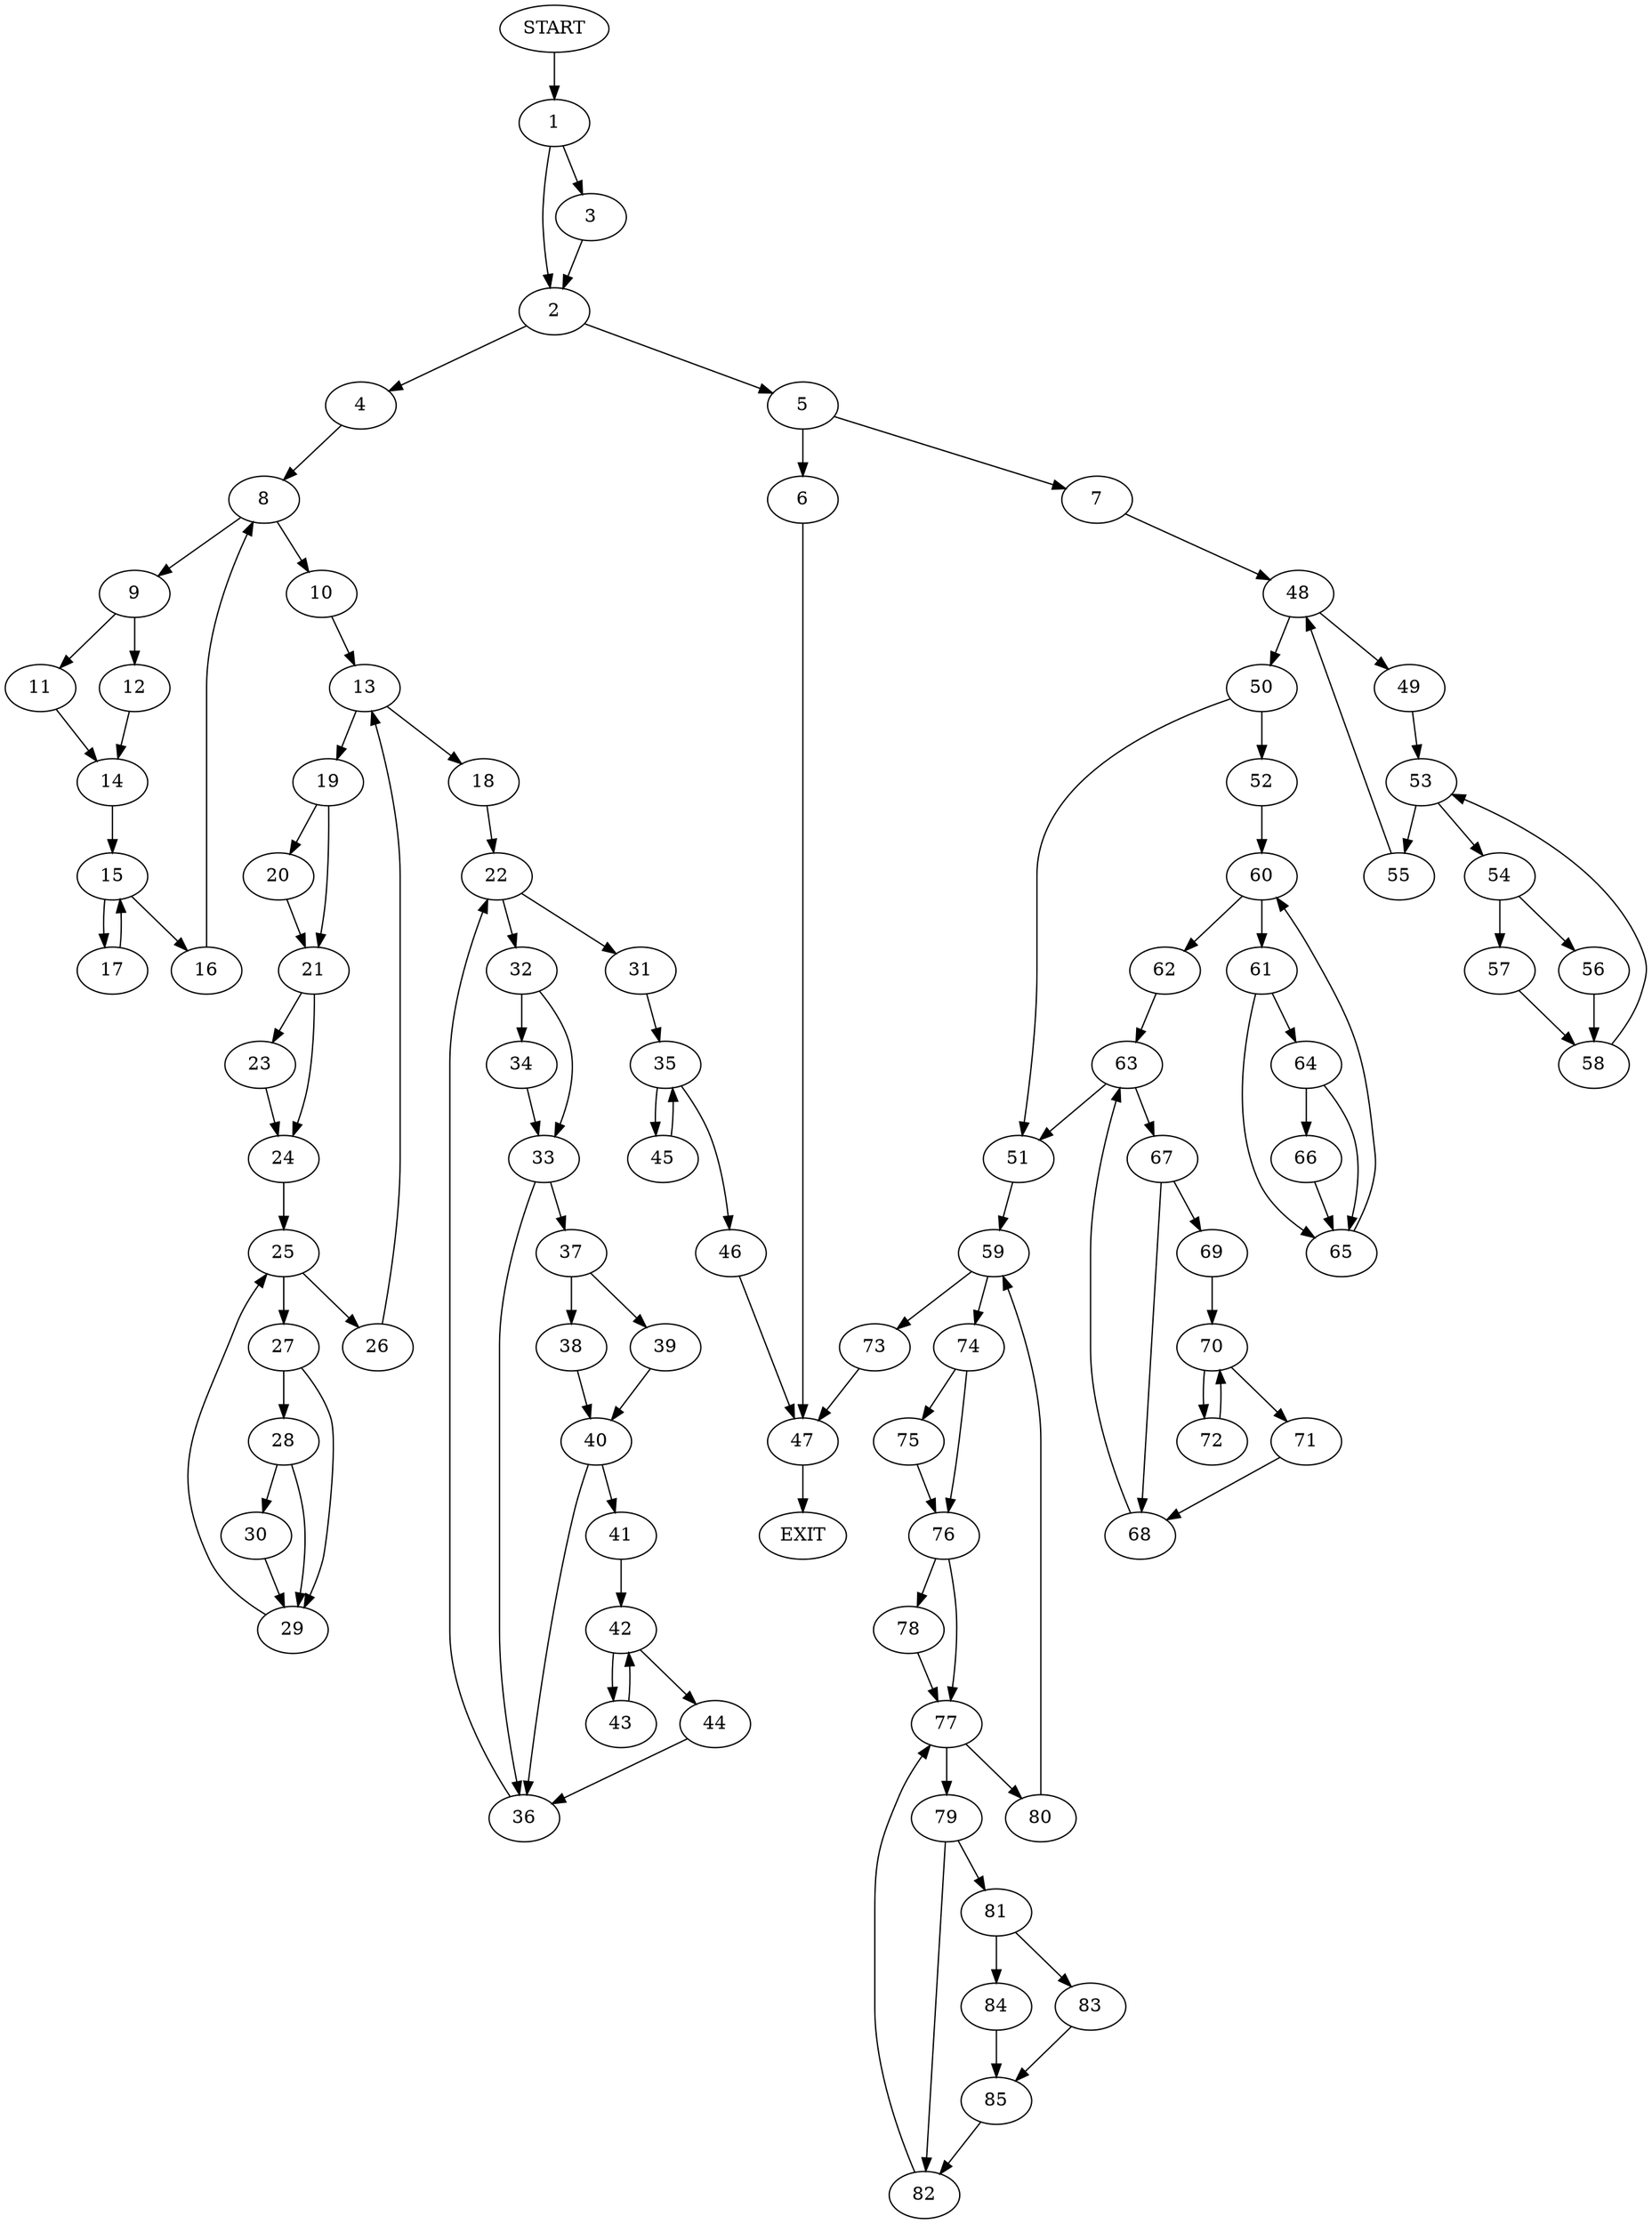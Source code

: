 digraph {
0 [label="START"]
86 [label="EXIT"]
0 -> 1
1 -> 2
1 -> 3
3 -> 2
2 -> 4
2 -> 5
5 -> 6
5 -> 7
4 -> 8
8 -> 9
8 -> 10
9 -> 11
9 -> 12
10 -> 13
11 -> 14
12 -> 14
14 -> 15
15 -> 16
15 -> 17
16 -> 8
17 -> 15
13 -> 18
13 -> 19
19 -> 20
19 -> 21
18 -> 22
20 -> 21
21 -> 23
21 -> 24
23 -> 24
24 -> 25
25 -> 26
25 -> 27
27 -> 28
27 -> 29
26 -> 13
29 -> 25
28 -> 30
28 -> 29
30 -> 29
22 -> 31
22 -> 32
32 -> 33
32 -> 34
31 -> 35
33 -> 36
33 -> 37
34 -> 33
37 -> 38
37 -> 39
36 -> 22
38 -> 40
39 -> 40
40 -> 41
40 -> 36
41 -> 42
42 -> 43
42 -> 44
43 -> 42
44 -> 36
35 -> 45
35 -> 46
45 -> 35
46 -> 47
47 -> 86
7 -> 48
6 -> 47
48 -> 49
48 -> 50
50 -> 51
50 -> 52
49 -> 53
53 -> 54
53 -> 55
54 -> 56
54 -> 57
55 -> 48
56 -> 58
57 -> 58
58 -> 53
51 -> 59
52 -> 60
60 -> 61
60 -> 62
62 -> 63
61 -> 64
61 -> 65
64 -> 66
64 -> 65
65 -> 60
66 -> 65
63 -> 51
63 -> 67
67 -> 68
67 -> 69
69 -> 70
68 -> 63
70 -> 71
70 -> 72
72 -> 70
71 -> 68
59 -> 73
59 -> 74
74 -> 75
74 -> 76
73 -> 47
75 -> 76
76 -> 77
76 -> 78
78 -> 77
77 -> 79
77 -> 80
79 -> 81
79 -> 82
80 -> 59
82 -> 77
81 -> 83
81 -> 84
84 -> 85
83 -> 85
85 -> 82
}
